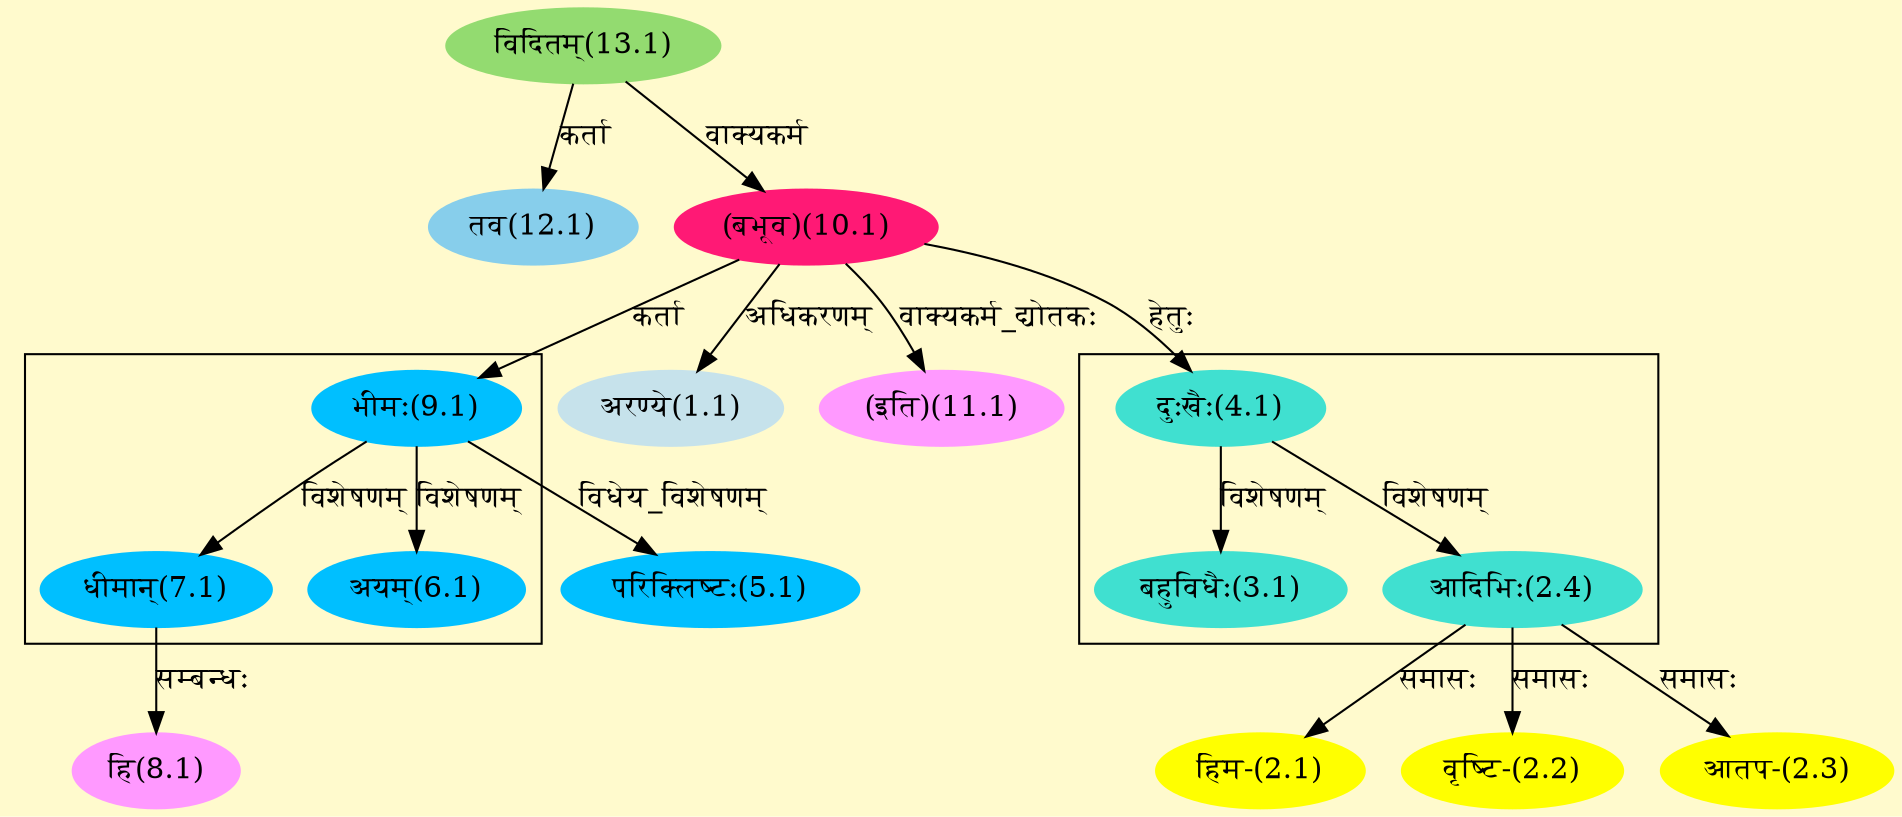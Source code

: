 digraph G{
rankdir=BT;
 compound=true;
 bgcolor="lemonchiffon1";

subgraph cluster_1{
Node2_4 [style=filled, color="#40E0D0" label = "आदिभिः(2.4)"]
Node4_1 [style=filled, color="#40E0D0" label = "दुःखैः(4.1)"]
Node3_1 [style=filled, color="#40E0D0" label = "बहुविधैः(3.1)"]

}

subgraph cluster_2{
Node6_1 [style=filled, color="#00BFFF" label = "अयम्(6.1)"]
Node9_1 [style=filled, color="#00BFFF" label = "भीमः(9.1)"]
Node7_1 [style=filled, color="#00BFFF" label = "धीमान्(7.1)"]

}
Node1_1 [style=filled, color="#C6E2EB" label = "अरण्ये(1.1)"]
Node10_1 [style=filled, color="#FF1975" label = "(बभूव)(10.1)"]
Node2_1 [style=filled, color="#FFFF00" label = "हिम-(2.1)"]
Node2_4 [style=filled, color="#40E0D0" label = "आदिभिः(2.4)"]
Node2_2 [style=filled, color="#FFFF00" label = "वृष्टि-(2.2)"]
Node2_3 [style=filled, color="#FFFF00" label = "आतप-(2.3)"]
Node4_1 [style=filled, color="#40E0D0" label = "दुःखैः(4.1)"]
Node5_1 [style=filled, color="#00BFFF" label = "परिक्लिष्टः(5.1)"]
Node9_1 [style=filled, color="#00BFFF" label = "भीमः(9.1)"]
Node8_1 [style=filled, color="#FF99FF" label = "हि(8.1)"]
Node7_1 [style=filled, color="#00BFFF" label = "धीमान्(7.1)"]
Node13_1 [style=filled, color="#93DB70" label = "विदितम्(13.1)"]
Node11_1 [style=filled, color="#FF99FF" label = "(इति)(11.1)"]
Node12_1 [style=filled, color="#87CEEB" label = "तव(12.1)"]
/* Start of Relations section */

Node1_1 -> Node10_1 [  label="अधिकरणम्"  dir="back" ]
Node2_1 -> Node2_4 [  label="समासः"  dir="back" ]
Node2_2 -> Node2_4 [  label="समासः"  dir="back" ]
Node2_3 -> Node2_4 [  label="समासः"  dir="back" ]
Node2_4 -> Node4_1 [  label="विशेषणम्"  dir="back" ]
Node3_1 -> Node4_1 [  label="विशेषणम्"  dir="back" ]
Node4_1 -> Node10_1 [  label="हेतुः"  dir="back" ]
Node5_1 -> Node9_1 [  label="विधेय_विशेषणम्"  dir="back" ]
Node6_1 -> Node9_1 [  label="विशेषणम्"  dir="back" ]
Node7_1 -> Node9_1 [  label="विशेषणम्"  dir="back" ]
Node8_1 -> Node7_1 [  label="सम्बन्धः"  dir="back" ]
Node9_1 -> Node10_1 [  label="कर्ता"  dir="back" ]
Node10_1 -> Node13_1 [  label="वाक्यकर्म"  dir="back" ]
Node11_1 -> Node10_1 [  label="वाक्यकर्म_द्योतकः"  dir="back" ]
Node12_1 -> Node13_1 [  label="कर्ता"  dir="back" ]
}
